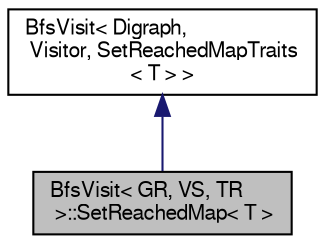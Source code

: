 digraph "BfsVisit&lt; GR, VS, TR &gt;::SetReachedMap&lt; T &gt;"
{
 // LATEX_PDF_SIZE
  edge [fontname="FreeSans",fontsize="10",labelfontname="FreeSans",labelfontsize="10"];
  node [fontname="FreeSans",fontsize="10",shape=record];
  Node0 [label="BfsVisit\< GR, VS, TR\l \>::SetReachedMap\< T \>",height=0.2,width=0.4,color="black", fillcolor="grey75", style="filled", fontcolor="black",tooltip="Named parameter for setting ReachedMap type."];
  Node1 -> Node0 [dir="back",color="midnightblue",fontsize="10",style="solid",fontname="FreeSans"];
  Node1 [label="BfsVisit\< Digraph,\l Visitor, SetReachedMapTraits\l\< T \> \>",height=0.2,width=0.4,color="black", fillcolor="white", style="filled",URL="$a01537.html",tooltip=" "];
}
